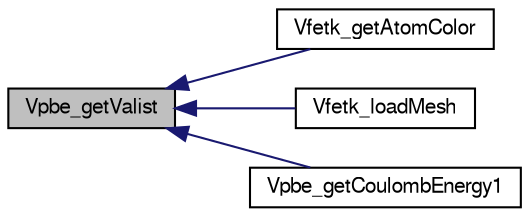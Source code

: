 digraph "Vpbe_getValist"
{
  edge [fontname="FreeSans",fontsize="10",labelfontname="FreeSans",labelfontsize="10"];
  node [fontname="FreeSans",fontsize="10",shape=record];
  rankdir="LR";
  Node1 [label="Vpbe_getValist",height=0.2,width=0.4,color="black", fillcolor="grey75", style="filled" fontcolor="black"];
  Node1 -> Node2 [dir="back",color="midnightblue",fontsize="10",style="solid",fontname="FreeSans"];
  Node2 [label="Vfetk_getAtomColor",height=0.2,width=0.4,color="black", fillcolor="white", style="filled",URL="$group___vfetk.html#ga323592347468a67f7d6191542c164d76",tooltip="Get the partition information for a particular atom."];
  Node1 -> Node3 [dir="back",color="midnightblue",fontsize="10",style="solid",fontname="FreeSans"];
  Node3 [label="Vfetk_loadMesh",height=0.2,width=0.4,color="black", fillcolor="white", style="filled",URL="$group___vfetk.html#ga1409d52090edbb64ede8f32af9d7bf34",tooltip="Loads a mesh into the Vfetk (and associated) object(s)."];
  Node1 -> Node4 [dir="back",color="midnightblue",fontsize="10",style="solid",fontname="FreeSans"];
  Node4 [label="Vpbe_getCoulombEnergy1",height=0.2,width=0.4,color="black", fillcolor="white", style="filled",URL="$group___vpbe.html#ga3d86b8a64ce5cc106239cdc542f6632e",tooltip="Calculate coulombic energy of set of charges."];
}
